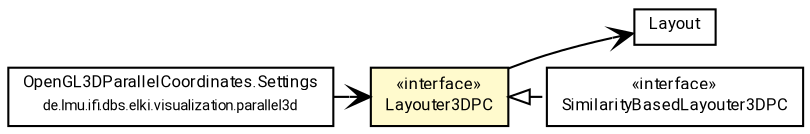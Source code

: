 #!/usr/local/bin/dot
#
# Class diagram 
# Generated by UMLGraph version R5_7_2-60-g0e99a6 (http://www.spinellis.gr/umlgraph/)
#

digraph G {
	graph [fontnames="svg"]
	edge [fontname="Roboto",fontsize=7,labelfontname="Roboto",labelfontsize=7,color="black"];
	node [fontname="Roboto",fontcolor="black",fontsize=8,shape=plaintext,margin=0,width=0,height=0];
	nodesep=0.15;
	ranksep=0.25;
	rankdir=LR;
	// de.lmu.ifi.dbs.elki.visualization.parallel3d.OpenGL3DParallelCoordinates.Settings<O>
	c6218242 [label=<<table title="de.lmu.ifi.dbs.elki.visualization.parallel3d.OpenGL3DParallelCoordinates.Settings" border="0" cellborder="1" cellspacing="0" cellpadding="2" href="../OpenGL3DParallelCoordinates.Settings.html" target="_parent">
		<tr><td><table border="0" cellspacing="0" cellpadding="1">
		<tr><td align="center" balign="center"> <font face="Roboto">OpenGL3DParallelCoordinates.Settings</font> </td></tr>
		<tr><td align="center" balign="center"> <font face="Roboto" point-size="7.0">de.lmu.ifi.dbs.elki.visualization.parallel3d</font> </td></tr>
		</table></td></tr>
		</table>>, URL="../OpenGL3DParallelCoordinates.Settings.html"];
	// de.lmu.ifi.dbs.elki.visualization.parallel3d.layout.Layout
	c6218253 [label=<<table title="de.lmu.ifi.dbs.elki.visualization.parallel3d.layout.Layout" border="0" cellborder="1" cellspacing="0" cellpadding="2" href="Layout.html" target="_parent">
		<tr><td><table border="0" cellspacing="0" cellpadding="1">
		<tr><td align="center" balign="center"> <font face="Roboto">Layout</font> </td></tr>
		</table></td></tr>
		</table>>, URL="Layout.html"];
	// de.lmu.ifi.dbs.elki.visualization.parallel3d.layout.Layouter3DPC<V>
	c6218259 [label=<<table title="de.lmu.ifi.dbs.elki.visualization.parallel3d.layout.Layouter3DPC" border="0" cellborder="1" cellspacing="0" cellpadding="2" bgcolor="lemonChiffon" href="Layouter3DPC.html" target="_parent">
		<tr><td><table border="0" cellspacing="0" cellpadding="1">
		<tr><td align="center" balign="center"> &#171;interface&#187; </td></tr>
		<tr><td align="center" balign="center"> <font face="Roboto">Layouter3DPC</font> </td></tr>
		</table></td></tr>
		</table>>, URL="Layouter3DPC.html"];
	// de.lmu.ifi.dbs.elki.visualization.parallel3d.layout.SimilarityBasedLayouter3DPC
	c6218263 [label=<<table title="de.lmu.ifi.dbs.elki.visualization.parallel3d.layout.SimilarityBasedLayouter3DPC" border="0" cellborder="1" cellspacing="0" cellpadding="2" href="SimilarityBasedLayouter3DPC.html" target="_parent">
		<tr><td><table border="0" cellspacing="0" cellpadding="1">
		<tr><td align="center" balign="center"> &#171;interface&#187; </td></tr>
		<tr><td align="center" balign="center"> <font face="Roboto">SimilarityBasedLayouter3DPC</font> </td></tr>
		</table></td></tr>
		</table>>, URL="SimilarityBasedLayouter3DPC.html"];
	// de.lmu.ifi.dbs.elki.visualization.parallel3d.layout.Layouter3DPC<V> navassoc de.lmu.ifi.dbs.elki.visualization.parallel3d.layout.Layout
	c6218259 -> c6218253 [arrowhead=open,weight=1];
	// de.lmu.ifi.dbs.elki.visualization.parallel3d.layout.SimilarityBasedLayouter3DPC implements de.lmu.ifi.dbs.elki.visualization.parallel3d.layout.Layouter3DPC<V>
	c6218259 -> c6218263 [arrowtail=empty,style=dashed,dir=back,weight=9];
	// de.lmu.ifi.dbs.elki.visualization.parallel3d.OpenGL3DParallelCoordinates.Settings<O> navassoc de.lmu.ifi.dbs.elki.visualization.parallel3d.layout.Layouter3DPC<V>
	c6218242 -> c6218259 [arrowhead=open,weight=1];
}

